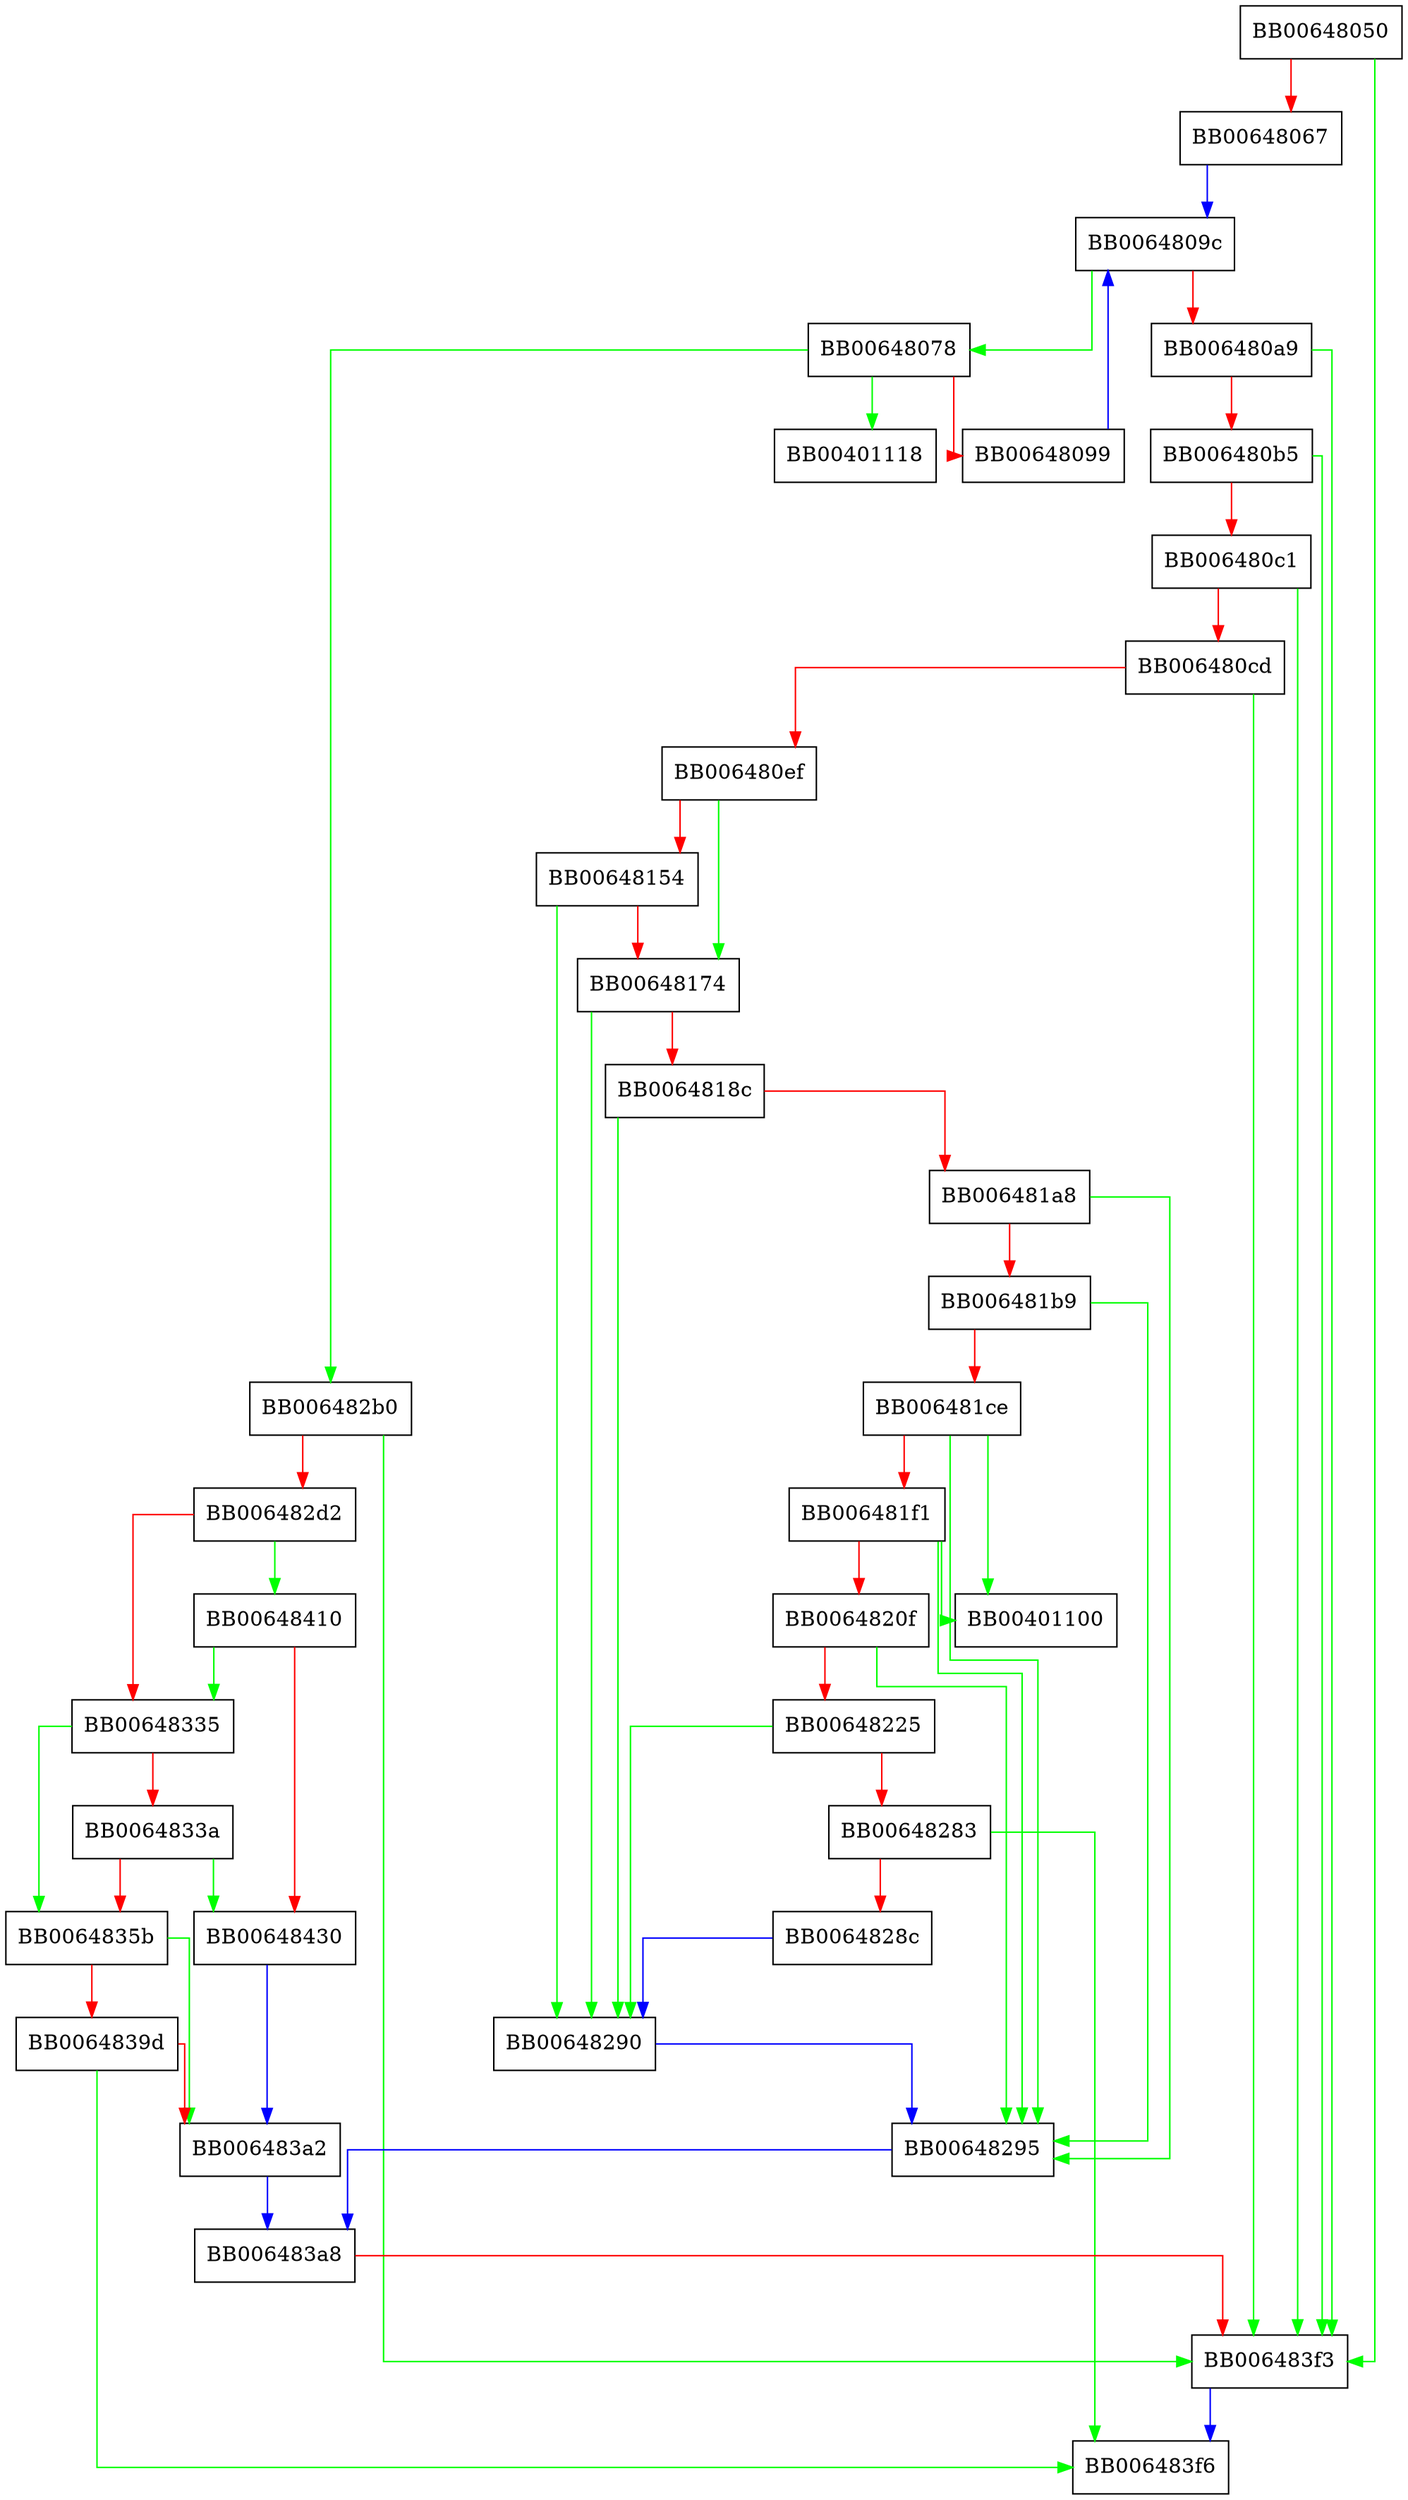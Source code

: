 digraph SRP_VBASE_get1_by_user {
  node [shape="box"];
  graph [splines=ortho];
  BB00648050 -> BB006483f3 [color="green"];
  BB00648050 -> BB00648067 [color="red"];
  BB00648067 -> BB0064809c [color="blue"];
  BB00648078 -> BB00401118 [color="green"];
  BB00648078 -> BB006482b0 [color="green"];
  BB00648078 -> BB00648099 [color="red"];
  BB00648099 -> BB0064809c [color="blue"];
  BB0064809c -> BB00648078 [color="green"];
  BB0064809c -> BB006480a9 [color="red"];
  BB006480a9 -> BB006483f3 [color="green"];
  BB006480a9 -> BB006480b5 [color="red"];
  BB006480b5 -> BB006483f3 [color="green"];
  BB006480b5 -> BB006480c1 [color="red"];
  BB006480c1 -> BB006483f3 [color="green"];
  BB006480c1 -> BB006480cd [color="red"];
  BB006480cd -> BB006483f3 [color="green"];
  BB006480cd -> BB006480ef [color="red"];
  BB006480ef -> BB00648174 [color="green"];
  BB006480ef -> BB00648154 [color="red"];
  BB00648154 -> BB00648290 [color="green"];
  BB00648154 -> BB00648174 [color="red"];
  BB00648174 -> BB00648290 [color="green"];
  BB00648174 -> BB0064818c [color="red"];
  BB0064818c -> BB00648290 [color="green"];
  BB0064818c -> BB006481a8 [color="red"];
  BB006481a8 -> BB00648295 [color="green"];
  BB006481a8 -> BB006481b9 [color="red"];
  BB006481b9 -> BB00648295 [color="green"];
  BB006481b9 -> BB006481ce [color="red"];
  BB006481ce -> BB00401100 [color="green"];
  BB006481ce -> BB00648295 [color="green"];
  BB006481ce -> BB006481f1 [color="red"];
  BB006481f1 -> BB00401100 [color="green"];
  BB006481f1 -> BB00648295 [color="green"];
  BB006481f1 -> BB0064820f [color="red"];
  BB0064820f -> BB00648295 [color="green"];
  BB0064820f -> BB00648225 [color="red"];
  BB00648225 -> BB00648290 [color="green"];
  BB00648225 -> BB00648283 [color="red"];
  BB00648283 -> BB006483f6 [color="green"];
  BB00648283 -> BB0064828c [color="red"];
  BB0064828c -> BB00648290 [color="blue"];
  BB00648290 -> BB00648295 [color="blue"];
  BB00648295 -> BB006483a8 [color="blue"];
  BB006482b0 -> BB006483f3 [color="green"];
  BB006482b0 -> BB006482d2 [color="red"];
  BB006482d2 -> BB00648410 [color="green"];
  BB006482d2 -> BB00648335 [color="red"];
  BB00648335 -> BB0064835b [color="green"];
  BB00648335 -> BB0064833a [color="red"];
  BB0064833a -> BB00648430 [color="green"];
  BB0064833a -> BB0064835b [color="red"];
  BB0064835b -> BB006483a2 [color="green"];
  BB0064835b -> BB0064839d [color="red"];
  BB0064839d -> BB006483f6 [color="green"];
  BB0064839d -> BB006483a2 [color="red"];
  BB006483a2 -> BB006483a8 [color="blue"];
  BB006483a8 -> BB006483f3 [color="red"];
  BB006483f3 -> BB006483f6 [color="blue"];
  BB00648410 -> BB00648335 [color="green"];
  BB00648410 -> BB00648430 [color="red"];
  BB00648430 -> BB006483a2 [color="blue"];
}